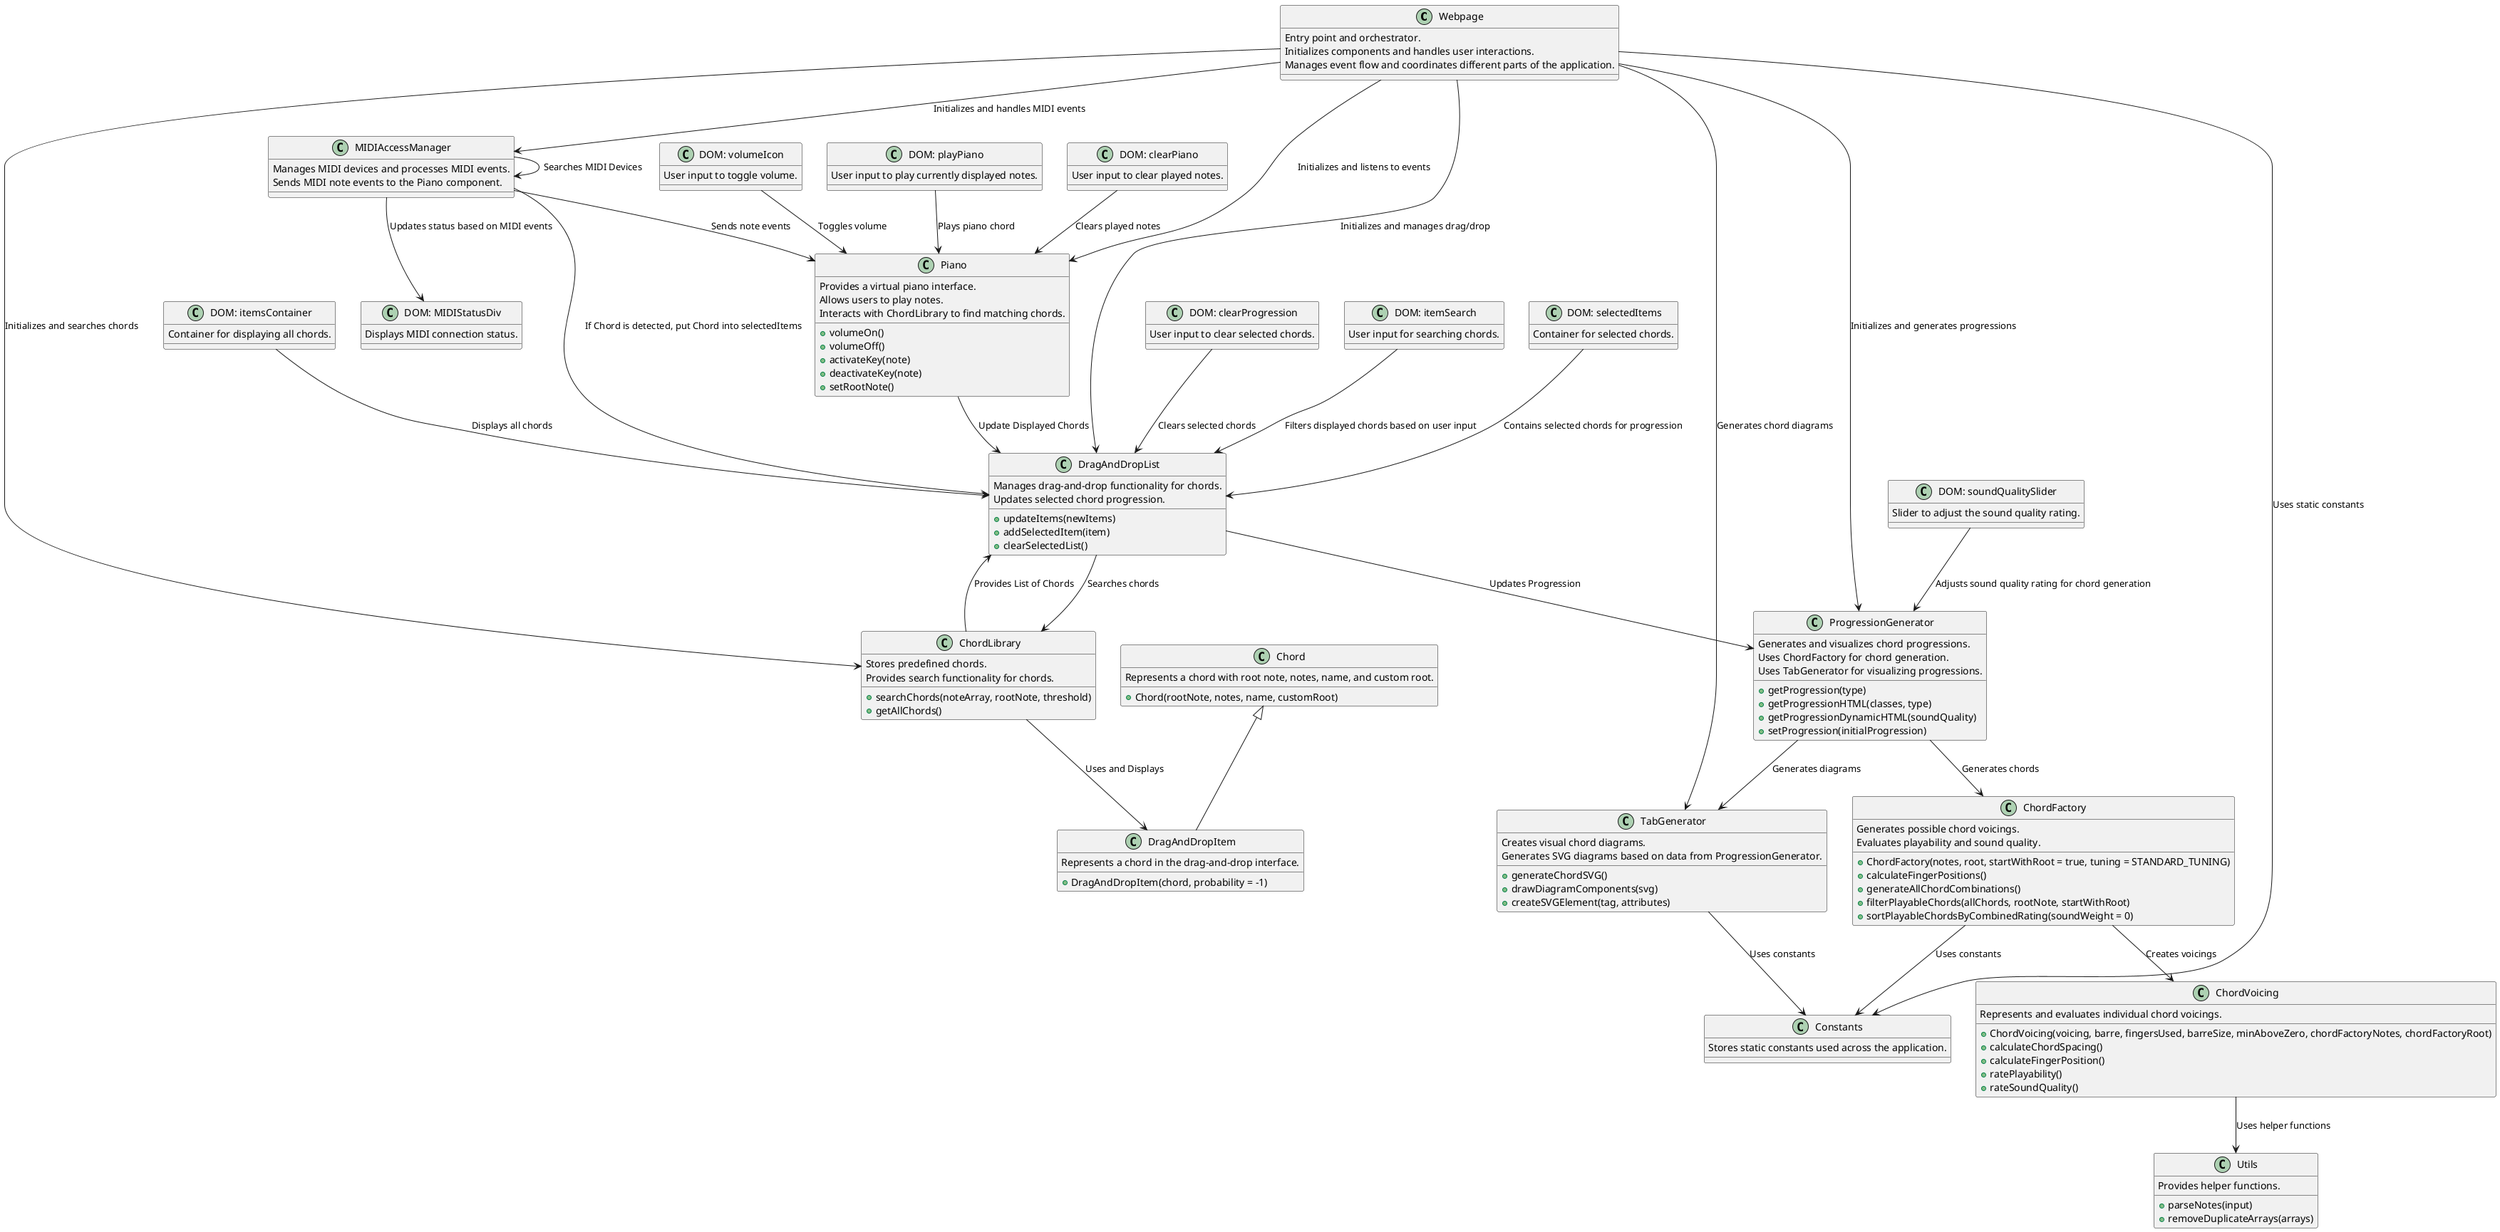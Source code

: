 @startuml
!define DOMElement class

' Entry Point
class "Webpage" {
  Entry point and orchestrator.
  Initializes components and handles user interactions.
  Manages event flow and coordinates different parts of the application.
}

' MIDI Event Handler
class MIDIAccessManager {
  Manages MIDI devices and processes MIDI events.
  Sends MIDI note events to the Piano component.
}

' Virtual Piano
class Piano {
  Provides a virtual piano interface.
  Allows users to play notes.
  Interacts with ChordLibrary to find matching chords.
  +volumeOn()
  +volumeOff()
  +activateKey(note)
  +deactivateKey(note)
  +setRootNote()
}

' Chord Repository
class ChordLibrary {
  Stores predefined chords.
  Provides search functionality for chords.
  +searchChords(noteArray, rootNote, threshold)
  +getAllChords()
}

' User Interaction Manager
class DragAndDropList {
  Manages drag-and-drop functionality for chords.
  Updates selected chord progression.
  +updateItems(newItems)
  +addSelectedItem(item)
  +clearSelectedList()
}

' Chord Progression Generator
class ProgressionGenerator {
  Generates and visualizes chord progressions.
  Uses ChordFactory for chord generation.
  Uses TabGenerator for visualizing progressions.
  +getProgression(type)
  +getProgressionHTML(classes, type)
  +getProgressionDynamicHTML(soundQuality)
  +setProgression(initialProgression)
}

' Diagram Creator
class TabGenerator {
  Creates visual chord diagrams.
  Generates SVG diagrams based on data from ProgressionGenerator.
  +generateChordSVG()
  +drawDiagramComponents(svg)
  +createSVGElement(tag, attributes)
}

' Chord Representation
class Chord {
  Represents a chord with root note, notes, name, and custom root.
  +Chord(rootNote, notes, name, customRoot)
}

' Drag-and-Drop Item
class DragAndDropItem extends Chord {
  Represents a chord in the drag-and-drop interface.
  +DragAndDropItem(chord, probability = -1)
}

' Chord Generation and Evaluation
class ChordFactory {
  Generates possible chord voicings.
  Evaluates playability and sound quality.
  +ChordFactory(notes, root, startWithRoot = true, tuning = STANDARD_TUNING)
  +calculateFingerPositions()
  +generateAllChordCombinations()
  +filterPlayableChords(allChords, rootNote, startWithRoot)
  +sortPlayableChordsByCombinedRating(soundWeight = 0)
}

' Chord Voicing Representation
class ChordVoicing {
  Represents and evaluates individual chord voicings.
  +ChordVoicing(voicing, barre, fingersUsed, barreSize, minAboveZero, chordFactoryNotes, chordFactoryRoot)
  +calculateChordSpacing()
  +calculateFingerPosition()
  +ratePlayability()
  +rateSoundQuality()
}

' Utilities and Constants
class Utils {
  Provides helper functions.
  +parseNotes(input)
  +removeDuplicateArrays(arrays)
}

class Constants {
  Stores static constants used across the application.
}

' Dependencies and Interactions
"Webpage" --> Piano : "Initializes and listens to events"
"Webpage" --> MIDIAccessManager : "Initializes and handles MIDI events"
"Webpage" --> ChordLibrary : "Initializes and searches chords"
"Webpage" --> DragAndDropList : "Initializes and manages drag/drop"
"Webpage" --> ProgressionGenerator : "Initializes and generates progressions"
"Webpage" --> TabGenerator : "Generates chord diagrams"
"Webpage" --> Constants : "Uses static constants"

MIDIAccessManager --> Piano : "Sends note events"
MIDIAccessManager --> MIDIAccessManager : "Searches MIDI Devices"
MIDIAccessManager --> DragAndDropList : "If Chord is detected, put Chord into selectedItems"
Piano --> DragAndDropList: "Update Displayed Chords"
ProgressionGenerator --> ChordFactory : "Generates chords"
ProgressionGenerator --> TabGenerator : "Generates diagrams"
ChordFactory --> ChordVoicing : "Creates voicings"
DragAndDropList --> ChordLibrary : "Searches chords"
DragAndDropList --> ProgressionGenerator : "Updates Progression"

ChordLibrary --> DragAndDropList: "Provides List of Chords"
ChordLibrary --> DragAndDropItem : "Uses and Displays"
ChordVoicing --> Utils : "Uses helper functions"
ChordFactory --> Constants : "Uses constants"
TabGenerator --> Constants : "Uses constants"

' HTML created elements and their interactions
DOMElement "DOM: volumeIcon" as volumeIcon {
  User input to toggle volume.
}
DOMElement "DOM: playPiano" as playPiano { 
  User input to play currently displayed notes.
}
DOMElement "DOM: clearPiano" as clearPiano {
  User input to clear played notes.
}
DOMElement "DOM: clearProgression" as clearProgression {
  User input to clear selected chords.
}
DOMElement "DOM: itemSearch" as itemSearch {
  User input for searching chords.
}
DOMElement "DOM: selectedItems" as selectedItems {
  Container for selected chords.
}
DOMElement "DOM: itemsContainer" as itemsContainer {
  Container for displaying all chords.
}
DOMElement "DOM: MIDIStatusDiv" as MIDIStatusDiv {
  Displays MIDI connection status.
}
DOMElement "DOM: soundQualitySlider" as soundQualitySlider {
  Slider to adjust the sound quality rating.
}

itemSearch --> DragAndDropList : "Filters displayed chords based on user input"
selectedItems --> DragAndDropList : "Contains selected chords for progression"
itemsContainer --> DragAndDropList : "Displays all chords"
MIDIAccessManager --> MIDIStatusDiv: "Updates status based on MIDI events"
soundQualitySlider --> ProgressionGenerator : "Adjusts sound quality rating for chord generation"

volumeIcon --> Piano : "Toggles volume"
playPiano --> Piano : "Plays piano chord"
clearPiano --> Piano : "Clears played notes"
clearProgression --> DragAndDropList : "Clears selected chords"
@enduml
